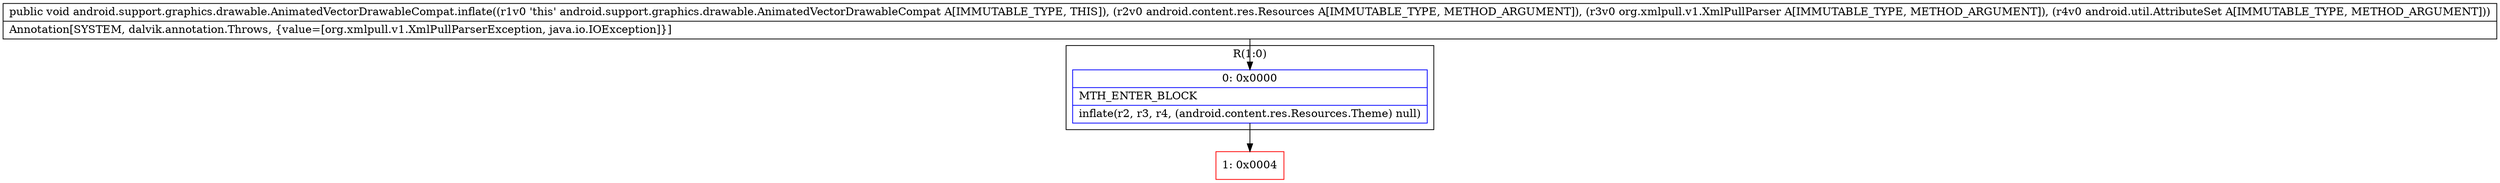 digraph "CFG forandroid.support.graphics.drawable.AnimatedVectorDrawableCompat.inflate(Landroid\/content\/res\/Resources;Lorg\/xmlpull\/v1\/XmlPullParser;Landroid\/util\/AttributeSet;)V" {
subgraph cluster_Region_667875598 {
label = "R(1:0)";
node [shape=record,color=blue];
Node_0 [shape=record,label="{0\:\ 0x0000|MTH_ENTER_BLOCK\l|inflate(r2, r3, r4, (android.content.res.Resources.Theme) null)\l}"];
}
Node_1 [shape=record,color=red,label="{1\:\ 0x0004}"];
MethodNode[shape=record,label="{public void android.support.graphics.drawable.AnimatedVectorDrawableCompat.inflate((r1v0 'this' android.support.graphics.drawable.AnimatedVectorDrawableCompat A[IMMUTABLE_TYPE, THIS]), (r2v0 android.content.res.Resources A[IMMUTABLE_TYPE, METHOD_ARGUMENT]), (r3v0 org.xmlpull.v1.XmlPullParser A[IMMUTABLE_TYPE, METHOD_ARGUMENT]), (r4v0 android.util.AttributeSet A[IMMUTABLE_TYPE, METHOD_ARGUMENT]))  | Annotation[SYSTEM, dalvik.annotation.Throws, \{value=[org.xmlpull.v1.XmlPullParserException, java.io.IOException]\}]\l}"];
MethodNode -> Node_0;
Node_0 -> Node_1;
}

